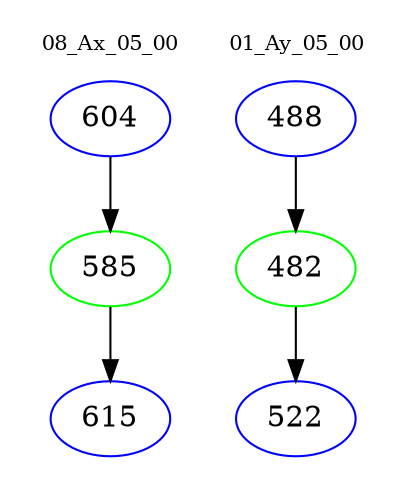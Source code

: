 digraph{
subgraph cluster_0 {
color = white
label = "08_Ax_05_00";
fontsize=10;
T0_604 [label="604", color="blue"]
T0_604 -> T0_585 [color="black"]
T0_585 [label="585", color="green"]
T0_585 -> T0_615 [color="black"]
T0_615 [label="615", color="blue"]
}
subgraph cluster_1 {
color = white
label = "01_Ay_05_00";
fontsize=10;
T1_488 [label="488", color="blue"]
T1_488 -> T1_482 [color="black"]
T1_482 [label="482", color="green"]
T1_482 -> T1_522 [color="black"]
T1_522 [label="522", color="blue"]
}
}
